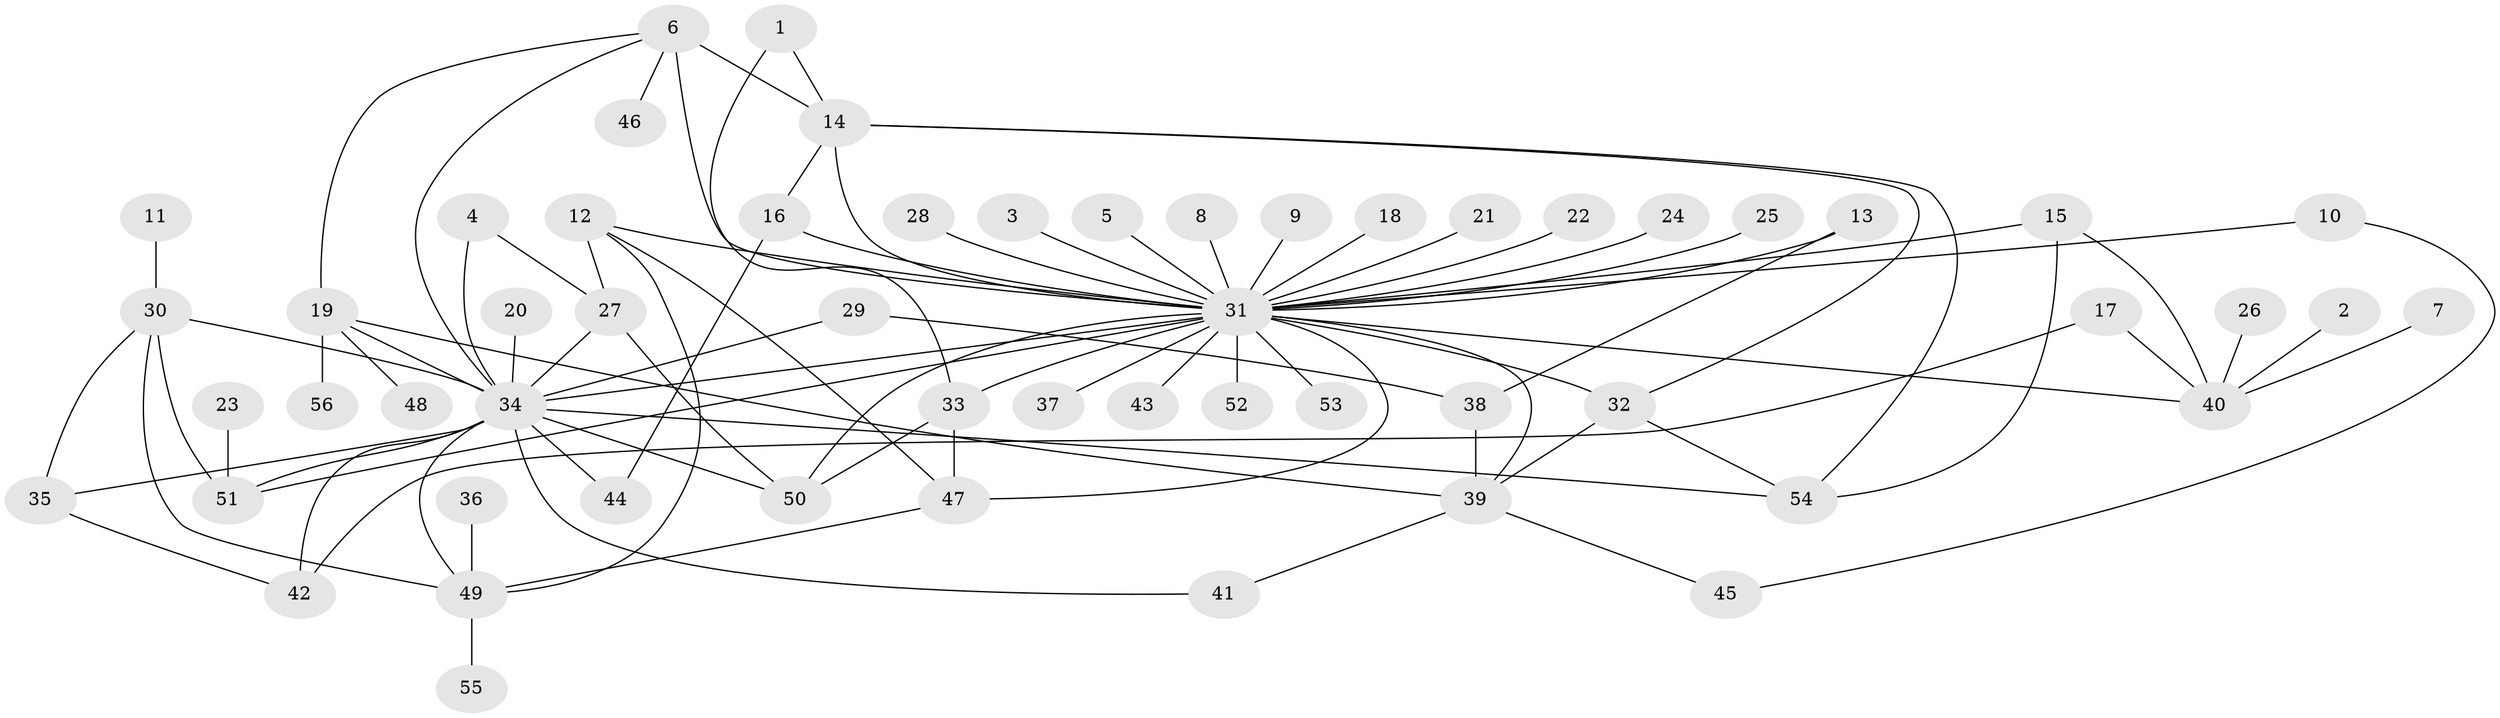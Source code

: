 // original degree distribution, {8: 0.036036036036036036, 1: 0.5135135135135135, 36: 0.009009009009009009, 6: 0.04504504504504504, 5: 0.036036036036036036, 21: 0.009009009009009009, 4: 0.05405405405405406, 2: 0.1891891891891892, 3: 0.09009009009009009, 9: 0.009009009009009009, 7: 0.009009009009009009}
// Generated by graph-tools (version 1.1) at 2025/01/03/09/25 03:01:46]
// undirected, 56 vertices, 87 edges
graph export_dot {
graph [start="1"]
  node [color=gray90,style=filled];
  1;
  2;
  3;
  4;
  5;
  6;
  7;
  8;
  9;
  10;
  11;
  12;
  13;
  14;
  15;
  16;
  17;
  18;
  19;
  20;
  21;
  22;
  23;
  24;
  25;
  26;
  27;
  28;
  29;
  30;
  31;
  32;
  33;
  34;
  35;
  36;
  37;
  38;
  39;
  40;
  41;
  42;
  43;
  44;
  45;
  46;
  47;
  48;
  49;
  50;
  51;
  52;
  53;
  54;
  55;
  56;
  1 -- 14 [weight=1.0];
  1 -- 33 [weight=1.0];
  2 -- 40 [weight=1.0];
  3 -- 31 [weight=1.0];
  4 -- 27 [weight=1.0];
  4 -- 34 [weight=1.0];
  5 -- 31 [weight=1.0];
  6 -- 14 [weight=1.0];
  6 -- 19 [weight=1.0];
  6 -- 31 [weight=2.0];
  6 -- 34 [weight=1.0];
  6 -- 46 [weight=1.0];
  7 -- 40 [weight=1.0];
  8 -- 31 [weight=1.0];
  9 -- 31 [weight=1.0];
  10 -- 31 [weight=1.0];
  10 -- 45 [weight=1.0];
  11 -- 30 [weight=1.0];
  12 -- 27 [weight=2.0];
  12 -- 31 [weight=1.0];
  12 -- 47 [weight=1.0];
  12 -- 49 [weight=1.0];
  13 -- 31 [weight=1.0];
  13 -- 38 [weight=1.0];
  14 -- 16 [weight=1.0];
  14 -- 31 [weight=1.0];
  14 -- 32 [weight=1.0];
  14 -- 54 [weight=1.0];
  15 -- 31 [weight=1.0];
  15 -- 40 [weight=1.0];
  15 -- 54 [weight=1.0];
  16 -- 31 [weight=1.0];
  16 -- 44 [weight=1.0];
  17 -- 40 [weight=1.0];
  17 -- 42 [weight=1.0];
  18 -- 31 [weight=1.0];
  19 -- 34 [weight=1.0];
  19 -- 39 [weight=2.0];
  19 -- 48 [weight=1.0];
  19 -- 56 [weight=1.0];
  20 -- 34 [weight=1.0];
  21 -- 31 [weight=1.0];
  22 -- 31 [weight=1.0];
  23 -- 51 [weight=1.0];
  24 -- 31 [weight=1.0];
  25 -- 31 [weight=1.0];
  26 -- 40 [weight=1.0];
  27 -- 34 [weight=1.0];
  27 -- 50 [weight=1.0];
  28 -- 31 [weight=1.0];
  29 -- 34 [weight=1.0];
  29 -- 38 [weight=1.0];
  30 -- 34 [weight=2.0];
  30 -- 35 [weight=1.0];
  30 -- 49 [weight=1.0];
  30 -- 51 [weight=1.0];
  31 -- 32 [weight=1.0];
  31 -- 33 [weight=1.0];
  31 -- 34 [weight=1.0];
  31 -- 37 [weight=1.0];
  31 -- 39 [weight=1.0];
  31 -- 40 [weight=1.0];
  31 -- 43 [weight=1.0];
  31 -- 47 [weight=2.0];
  31 -- 50 [weight=1.0];
  31 -- 51 [weight=1.0];
  31 -- 52 [weight=1.0];
  31 -- 53 [weight=1.0];
  32 -- 39 [weight=1.0];
  32 -- 54 [weight=1.0];
  33 -- 47 [weight=1.0];
  33 -- 50 [weight=1.0];
  34 -- 35 [weight=1.0];
  34 -- 41 [weight=1.0];
  34 -- 42 [weight=1.0];
  34 -- 44 [weight=1.0];
  34 -- 49 [weight=1.0];
  34 -- 50 [weight=1.0];
  34 -- 51 [weight=1.0];
  34 -- 54 [weight=1.0];
  35 -- 42 [weight=1.0];
  36 -- 49 [weight=1.0];
  38 -- 39 [weight=2.0];
  39 -- 41 [weight=1.0];
  39 -- 45 [weight=1.0];
  47 -- 49 [weight=1.0];
  49 -- 55 [weight=1.0];
}

